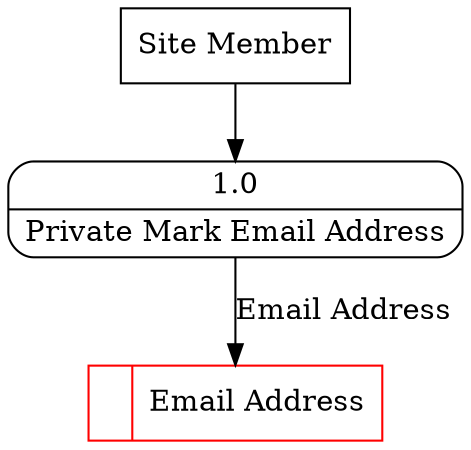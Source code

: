 digraph dfd2{ 
node[shape=record]
200 [label="<f0>  |<f1> Email Address " color=red];
201 [label="Site Member" shape=box];
202 [label="{<f0> 1.0|<f1> Private Mark Email Address }" shape=Mrecord];
201 -> 202
202 -> 200 [label="Email Address"]
}